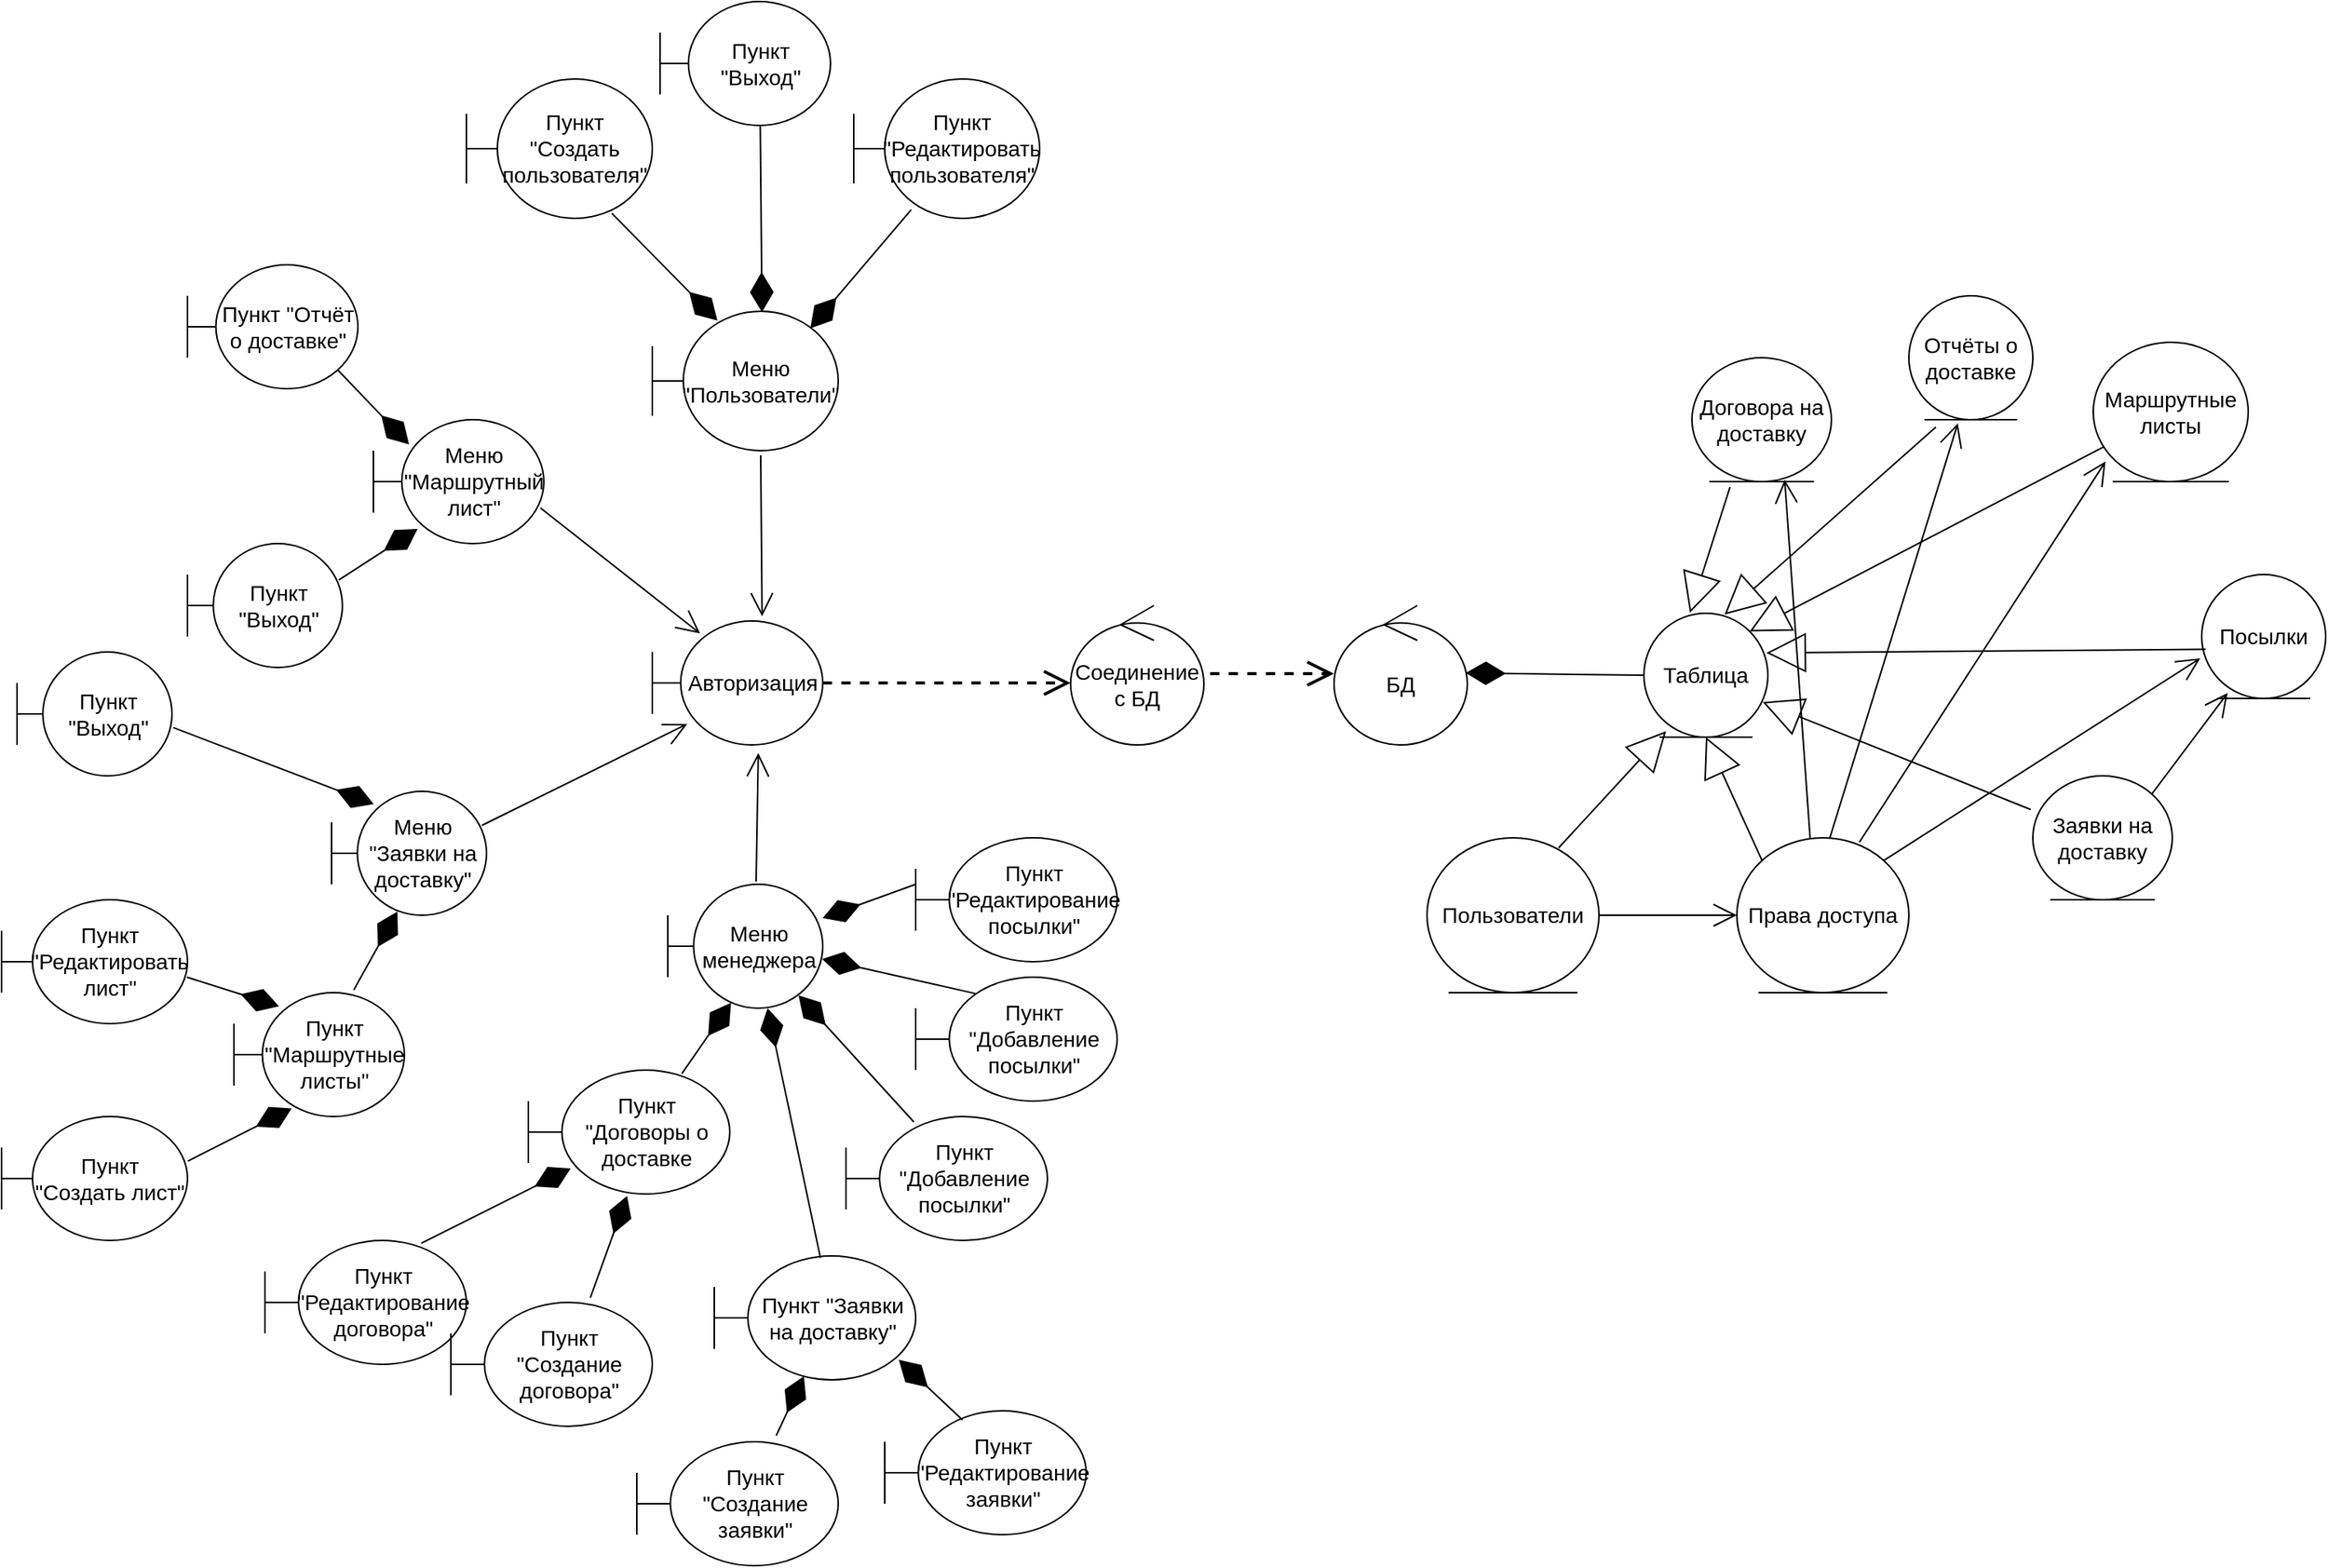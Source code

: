 <mxfile version="13.6.2" type="device"><diagram id="GuqT3g2AuhsMpUwHcC_b" name="Страница 1"><mxGraphModel dx="2426" dy="1391" grid="1" gridSize="10" guides="1" tooltips="1" connect="1" arrows="1" fold="1" page="1" pageScale="1" pageWidth="827" pageHeight="1169" math="0" shadow="0"><root><mxCell id="0"/><mxCell id="1" parent="0"/><mxCell id="ktwgExww3bDoa74GAL3X-3" value="Соединение с БД" style="ellipse;shape=umlControl;whiteSpace=wrap;html=1;fontSize=14;" vertex="1" parent="1"><mxGeometry x="840" y="560" width="86" height="90" as="geometry"/></mxCell><mxCell id="ktwgExww3bDoa74GAL3X-6" style="edgeStyle=orthogonalEdgeStyle;rounded=0;orthogonalLoop=1;jettySize=auto;html=1;entryX=0;entryY=0.556;entryDx=0;entryDy=0;entryPerimeter=0;endArrow=open;endFill=0;dashed=1;fontSize=14;endSize=13;strokeWidth=2;" edge="1" parent="1" source="ktwgExww3bDoa74GAL3X-4" target="ktwgExww3bDoa74GAL3X-3"><mxGeometry relative="1" as="geometry"><mxPoint x="770.8" y="610" as="targetPoint"/></mxGeometry></mxCell><mxCell id="ktwgExww3bDoa74GAL3X-4" value="Авторизация" style="shape=umlBoundary;whiteSpace=wrap;html=1;fontSize=14;" vertex="1" parent="1"><mxGeometry x="570" y="570" width="110" height="80" as="geometry"/></mxCell><mxCell id="ktwgExww3bDoa74GAL3X-7" value="Меню менеджера" style="shape=umlBoundary;whiteSpace=wrap;html=1;fontSize=14;" vertex="1" parent="1"><mxGeometry x="580" y="740" width="100" height="80" as="geometry"/></mxCell><mxCell id="ktwgExww3bDoa74GAL3X-9" value="Меню &quot;Маршрутный лист&quot;" style="shape=umlBoundary;whiteSpace=wrap;html=1;fontSize=14;" vertex="1" parent="1"><mxGeometry x="390" y="440" width="110" height="80" as="geometry"/></mxCell><mxCell id="ktwgExww3bDoa74GAL3X-10" value="Меню &quot;Пользователи&quot;" style="shape=umlBoundary;whiteSpace=wrap;html=1;fontSize=14;" vertex="1" parent="1"><mxGeometry x="570" y="370" width="120" height="90" as="geometry"/></mxCell><mxCell id="ktwgExww3bDoa74GAL3X-13" value="" style="endArrow=open;html=1;exitX=0.57;exitY=-0.022;exitDx=0;exitDy=0;exitPerimeter=0;entryX=0.622;entryY=1.066;entryDx=0;entryDy=0;entryPerimeter=0;endFill=0;fontSize=14;endSize=13;" edge="1" parent="1" source="ktwgExww3bDoa74GAL3X-7" target="ktwgExww3bDoa74GAL3X-4"><mxGeometry width="50" height="50" relative="1" as="geometry"><mxPoint x="470" y="600" as="sourcePoint"/><mxPoint x="520" y="550" as="targetPoint"/></mxGeometry></mxCell><mxCell id="ktwgExww3bDoa74GAL3X-14" value="Меню &quot;Заявки на доставку&quot;" style="shape=umlBoundary;whiteSpace=wrap;html=1;fontSize=14;" vertex="1" parent="1"><mxGeometry x="363" y="680" width="100" height="80" as="geometry"/></mxCell><mxCell id="ktwgExww3bDoa74GAL3X-16" value="" style="endArrow=open;html=1;exitX=0.98;exitY=0.713;exitDx=0;exitDy=0;exitPerimeter=0;entryX=0.28;entryY=0.1;entryDx=0;entryDy=0;entryPerimeter=0;endFill=0;fontSize=14;endSize=13;" edge="1" parent="1" source="ktwgExww3bDoa74GAL3X-9" target="ktwgExww3bDoa74GAL3X-4"><mxGeometry width="50" height="50" relative="1" as="geometry"><mxPoint x="470" y="600" as="sourcePoint"/><mxPoint x="520" y="550" as="targetPoint"/></mxGeometry></mxCell><mxCell id="ktwgExww3bDoa74GAL3X-17" value="" style="endArrow=open;html=1;endFill=0;entryX=0.205;entryY=0.831;entryDx=0;entryDy=0;entryPerimeter=0;fontSize=14;endSize=13;" edge="1" parent="1" target="ktwgExww3bDoa74GAL3X-4"><mxGeometry width="50" height="50" relative="1" as="geometry"><mxPoint x="460" y="702" as="sourcePoint"/><mxPoint x="560" y="612" as="targetPoint"/></mxGeometry></mxCell><mxCell id="ktwgExww3bDoa74GAL3X-18" value="" style="endArrow=open;html=1;exitX=0.583;exitY=1.033;exitDx=0;exitDy=0;exitPerimeter=0;endFill=0;fontSize=14;endSize=13;entryX=0.644;entryY=-0.037;entryDx=0;entryDy=0;entryPerimeter=0;" edge="1" parent="1" source="ktwgExww3bDoa74GAL3X-10" target="ktwgExww3bDoa74GAL3X-4"><mxGeometry width="50" height="50" relative="1" as="geometry"><mxPoint x="498" y="507.04" as="sourcePoint"/><mxPoint x="660" y="540" as="targetPoint"/></mxGeometry></mxCell><mxCell id="ktwgExww3bDoa74GAL3X-19" value="Пункт &quot;Создать пользователя&quot;" style="shape=umlBoundary;whiteSpace=wrap;html=1;fontSize=14;" vertex="1" parent="1"><mxGeometry x="450" y="220" width="120" height="90" as="geometry"/></mxCell><mxCell id="ktwgExww3bDoa74GAL3X-20" value="Пункт &quot;Редактировать пользователя&quot;" style="shape=umlBoundary;whiteSpace=wrap;html=1;fontSize=14;" vertex="1" parent="1"><mxGeometry x="700" y="220" width="120" height="90" as="geometry"/></mxCell><mxCell id="ktwgExww3bDoa74GAL3X-21" value="" style="endArrow=diamondThin;html=1;exitX=0.782;exitY=0.963;exitDx=0;exitDy=0;exitPerimeter=0;entryX=0.35;entryY=0.067;entryDx=0;entryDy=0;entryPerimeter=0;endFill=1;endSize=23;fontSize=14;" edge="1" parent="1" source="ktwgExww3bDoa74GAL3X-19" target="ktwgExww3bDoa74GAL3X-10"><mxGeometry width="50" height="50" relative="1" as="geometry"><mxPoint x="649.96" y="472.97" as="sourcePoint"/><mxPoint x="640" y="581.04" as="targetPoint"/></mxGeometry></mxCell><mxCell id="ktwgExww3bDoa74GAL3X-22" value="" style="endArrow=diamondThin;html=1;exitX=0.309;exitY=0.938;exitDx=0;exitDy=0;exitPerimeter=0;entryX=0.85;entryY=0.122;entryDx=0;entryDy=0;entryPerimeter=0;endFill=1;endSize=23;fontSize=14;" edge="1" parent="1" source="ktwgExww3bDoa74GAL3X-20" target="ktwgExww3bDoa74GAL3X-10"><mxGeometry width="50" height="50" relative="1" as="geometry"><mxPoint x="649.96" y="472.97" as="sourcePoint"/><mxPoint x="640" y="581.04" as="targetPoint"/></mxGeometry></mxCell><mxCell id="ktwgExww3bDoa74GAL3X-23" value="Пункт &quot;Выход&quot;" style="shape=umlBoundary;whiteSpace=wrap;html=1;fontSize=14;" vertex="1" parent="1"><mxGeometry x="575" y="170" width="110" height="80" as="geometry"/></mxCell><mxCell id="ktwgExww3bDoa74GAL3X-24" value="" style="endArrow=diamondThin;html=1;exitX=0.588;exitY=1.007;exitDx=0;exitDy=0;exitPerimeter=0;entryX=0.59;entryY=0.007;entryDx=0;entryDy=0;entryPerimeter=0;endFill=1;endSize=23;fontSize=14;" edge="1" parent="1" source="ktwgExww3bDoa74GAL3X-23" target="ktwgExww3bDoa74GAL3X-10"><mxGeometry width="50" height="50" relative="1" as="geometry"><mxPoint x="743.99" y="305.04" as="sourcePoint"/><mxPoint x="682" y="390.98" as="targetPoint"/></mxGeometry></mxCell><mxCell id="ktwgExww3bDoa74GAL3X-25" value="Пункт &quot;Отчёт о доставке&quot;" style="shape=umlBoundary;whiteSpace=wrap;html=1;fontSize=14;" vertex="1" parent="1"><mxGeometry x="270" y="340" width="110" height="80" as="geometry"/></mxCell><mxCell id="ktwgExww3bDoa74GAL3X-26" value="Пункт &quot;Выход&quot;" style="shape=umlBoundary;whiteSpace=wrap;html=1;fontSize=14;" vertex="1" parent="1"><mxGeometry x="270" y="520" width="100" height="80" as="geometry"/></mxCell><mxCell id="ktwgExww3bDoa74GAL3X-29" value="" style="endArrow=diamondThin;html=1;exitX=0.885;exitY=0.853;exitDx=0;exitDy=0;exitPerimeter=0;endFill=1;endSize=23;fontSize=14;" edge="1" parent="1" source="ktwgExww3bDoa74GAL3X-25"><mxGeometry width="50" height="50" relative="1" as="geometry"><mxPoint x="563.84" y="326.67" as="sourcePoint"/><mxPoint x="413" y="456" as="targetPoint"/></mxGeometry></mxCell><mxCell id="ktwgExww3bDoa74GAL3X-30" value="" style="endArrow=diamondThin;html=1;exitX=0.976;exitY=0.294;exitDx=0;exitDy=0;exitPerimeter=0;entryX=0.259;entryY=0.882;entryDx=0;entryDy=0;entryPerimeter=0;endFill=1;endSize=23;fontSize=14;" edge="1" parent="1" source="ktwgExww3bDoa74GAL3X-26" target="ktwgExww3bDoa74GAL3X-9"><mxGeometry width="50" height="50" relative="1" as="geometry"><mxPoint x="573.84" y="336.67" as="sourcePoint"/><mxPoint x="642" y="406.03" as="targetPoint"/></mxGeometry></mxCell><mxCell id="ktwgExww3bDoa74GAL3X-31" value="Пункт &quot;Маршрутные листы&quot;" style="shape=umlBoundary;whiteSpace=wrap;html=1;fontSize=14;" vertex="1" parent="1"><mxGeometry x="300" y="810" width="110" height="80" as="geometry"/></mxCell><mxCell id="ktwgExww3bDoa74GAL3X-32" value="" style="endArrow=diamondThin;html=1;exitX=0.703;exitY=-0.022;exitDx=0;exitDy=0;exitPerimeter=0;entryX=0.425;entryY=0.971;entryDx=0;entryDy=0;entryPerimeter=0;endFill=1;endSize=23;fontSize=14;" edge="1" parent="1" source="ktwgExww3bDoa74GAL3X-31" target="ktwgExww3bDoa74GAL3X-14"><mxGeometry width="50" height="50" relative="1" as="geometry"><mxPoint x="377.6" y="553.52" as="sourcePoint"/><mxPoint x="428.49" y="520.56" as="targetPoint"/></mxGeometry></mxCell><mxCell id="ktwgExww3bDoa74GAL3X-33" value="Пункт &quot;Редактировать лист&quot;" style="shape=umlBoundary;whiteSpace=wrap;html=1;fontSize=14;" vertex="1" parent="1"><mxGeometry x="150" y="750" width="120" height="80" as="geometry"/></mxCell><mxCell id="ktwgExww3bDoa74GAL3X-34" value="Пункт &quot;Создать лист&quot;" style="shape=umlBoundary;whiteSpace=wrap;html=1;fontSize=14;" vertex="1" parent="1"><mxGeometry x="150" y="890" width="120" height="80" as="geometry"/></mxCell><mxCell id="ktwgExww3bDoa74GAL3X-35" value="" style="endArrow=diamondThin;html=1;endFill=1;endSize=23;fontSize=14;entryX=0.264;entryY=0.11;entryDx=0;entryDy=0;entryPerimeter=0;exitX=0.997;exitY=0.625;exitDx=0;exitDy=0;exitPerimeter=0;" edge="1" parent="1" source="ktwgExww3bDoa74GAL3X-33" target="ktwgExww3bDoa74GAL3X-31"><mxGeometry width="50" height="50" relative="1" as="geometry"><mxPoint x="261" y="790" as="sourcePoint"/><mxPoint x="360" y="730" as="targetPoint"/></mxGeometry></mxCell><mxCell id="ktwgExww3bDoa74GAL3X-36" value="" style="endArrow=diamondThin;html=1;exitX=1.002;exitY=0.36;exitDx=0;exitDy=0;exitPerimeter=0;entryX=0.339;entryY=0.934;entryDx=0;entryDy=0;entryPerimeter=0;endFill=1;endSize=23;fontSize=14;" edge="1" parent="1" source="ktwgExww3bDoa74GAL3X-34" target="ktwgExww3bDoa74GAL3X-31"><mxGeometry width="50" height="50" relative="1" as="geometry"><mxPoint x="397.33" y="828.24" as="sourcePoint"/><mxPoint x="425.5" y="777.68" as="targetPoint"/></mxGeometry></mxCell><mxCell id="ktwgExww3bDoa74GAL3X-37" value="Пункт &quot;Редактирование посылки&quot;" style="shape=umlBoundary;whiteSpace=wrap;html=1;fontSize=14;" vertex="1" parent="1"><mxGeometry x="740" y="710" width="130" height="80" as="geometry"/></mxCell><mxCell id="ktwgExww3bDoa74GAL3X-38" value="Пункт &quot;Выход&quot;" style="shape=umlBoundary;whiteSpace=wrap;html=1;fontSize=14;" vertex="1" parent="1"><mxGeometry x="160" y="590" width="100" height="80" as="geometry"/></mxCell><mxCell id="ktwgExww3bDoa74GAL3X-39" value="" style="endArrow=diamondThin;html=1;endFill=1;endSize=23;fontSize=14;entryX=0.272;entryY=0.103;entryDx=0;entryDy=0;entryPerimeter=0;exitX=1.008;exitY=0.61;exitDx=0;exitDy=0;exitPerimeter=0;" edge="1" parent="1" source="ktwgExww3bDoa74GAL3X-38" target="ktwgExww3bDoa74GAL3X-14"><mxGeometry width="50" height="50" relative="1" as="geometry"><mxPoint x="279.64" y="810" as="sourcePoint"/><mxPoint x="339.04" y="828.8" as="targetPoint"/></mxGeometry></mxCell><mxCell id="ktwgExww3bDoa74GAL3X-40" value="Пункт &quot;Добавление посылки&quot;" style="shape=umlBoundary;whiteSpace=wrap;html=1;fontSize=14;" vertex="1" parent="1"><mxGeometry x="740" y="800" width="130" height="80" as="geometry"/></mxCell><mxCell id="ktwgExww3bDoa74GAL3X-41" value="Пункт &quot;Добавление посылки&quot;" style="shape=umlBoundary;whiteSpace=wrap;html=1;fontSize=14;" vertex="1" parent="1"><mxGeometry x="695" y="890" width="130" height="80" as="geometry"/></mxCell><mxCell id="ktwgExww3bDoa74GAL3X-42" value="" style="endArrow=diamondThin;html=1;exitX=0;exitY=0.375;exitDx=0;exitDy=0;exitPerimeter=0;endFill=1;endSize=23;fontSize=14;" edge="1" parent="1" source="ktwgExww3bDoa74GAL3X-37" target="ktwgExww3bDoa74GAL3X-7"><mxGeometry width="50" height="50" relative="1" as="geometry"><mxPoint x="387.33" y="818.24" as="sourcePoint"/><mxPoint x="670" y="720" as="targetPoint"/></mxGeometry></mxCell><mxCell id="ktwgExww3bDoa74GAL3X-43" value="" style="endArrow=diamondThin;html=1;exitX=0.296;exitY=0.132;exitDx=0;exitDy=0;exitPerimeter=0;endFill=1;endSize=23;fontSize=14;entryX=0.996;entryY=0.603;entryDx=0;entryDy=0;entryPerimeter=0;" edge="1" parent="1" source="ktwgExww3bDoa74GAL3X-40" target="ktwgExww3bDoa74GAL3X-7"><mxGeometry width="50" height="50" relative="1" as="geometry"><mxPoint x="750" y="750" as="sourcePoint"/><mxPoint x="690" y="771.818" as="targetPoint"/></mxGeometry></mxCell><mxCell id="ktwgExww3bDoa74GAL3X-44" value="" style="endArrow=diamondThin;html=1;exitX=0.337;exitY=0.044;exitDx=0;exitDy=0;exitPerimeter=0;endFill=1;endSize=23;fontSize=14;entryX=0.844;entryY=0.897;entryDx=0;entryDy=0;entryPerimeter=0;" edge="1" parent="1" source="ktwgExww3bDoa74GAL3X-41" target="ktwgExww3bDoa74GAL3X-7"><mxGeometry width="50" height="50" relative="1" as="geometry"><mxPoint x="788.48" y="820.56" as="sourcePoint"/><mxPoint x="689.6" y="798.24" as="targetPoint"/></mxGeometry></mxCell><mxCell id="ktwgExww3bDoa74GAL3X-45" value="Пункт &quot;Договоры о доставке" style="shape=umlBoundary;whiteSpace=wrap;html=1;fontSize=14;" vertex="1" parent="1"><mxGeometry x="490" y="860" width="130" height="80" as="geometry"/></mxCell><mxCell id="ktwgExww3bDoa74GAL3X-46" value="" style="endArrow=diamondThin;html=1;exitX=0.762;exitY=0.029;exitDx=0;exitDy=0;exitPerimeter=0;endFill=1;endSize=23;fontSize=14;entryX=0.408;entryY=0.956;entryDx=0;entryDy=0;entryPerimeter=0;" edge="1" parent="1" source="ktwgExww3bDoa74GAL3X-45" target="ktwgExww3bDoa74GAL3X-7"><mxGeometry width="50" height="50" relative="1" as="geometry"><mxPoint x="723.81" y="893.52" as="sourcePoint"/><mxPoint x="674.4" y="821.76" as="targetPoint"/></mxGeometry></mxCell><mxCell id="ktwgExww3bDoa74GAL3X-47" value="Пункт &quot;Редактирование договора&quot;" style="shape=umlBoundary;whiteSpace=wrap;html=1;fontSize=14;" vertex="1" parent="1"><mxGeometry x="320" y="970" width="130" height="80" as="geometry"/></mxCell><mxCell id="ktwgExww3bDoa74GAL3X-48" value="Пункт &quot;Создание договора&quot;" style="shape=umlBoundary;whiteSpace=wrap;html=1;fontSize=14;" vertex="1" parent="1"><mxGeometry x="440" y="1010" width="130" height="80" as="geometry"/></mxCell><mxCell id="ktwgExww3bDoa74GAL3X-49" value="" style="endArrow=diamondThin;html=1;exitX=0.776;exitY=0.022;exitDx=0;exitDy=0;exitPerimeter=0;endFill=1;endSize=23;fontSize=14;entryX=0.21;entryY=0.794;entryDx=0;entryDy=0;entryPerimeter=0;" edge="1" parent="1" source="ktwgExww3bDoa74GAL3X-47" target="ktwgExww3bDoa74GAL3X-45"><mxGeometry width="50" height="50" relative="1" as="geometry"><mxPoint x="599.06" y="872.32" as="sourcePoint"/><mxPoint x="630.8" y="826.48" as="targetPoint"/></mxGeometry></mxCell><mxCell id="ktwgExww3bDoa74GAL3X-50" value="" style="endArrow=diamondThin;html=1;endFill=1;endSize=23;fontSize=14;entryX=0.49;entryY=1.015;entryDx=0;entryDy=0;entryPerimeter=0;" edge="1" parent="1" target="ktwgExww3bDoa74GAL3X-45"><mxGeometry width="50" height="50" relative="1" as="geometry"><mxPoint x="530" y="1007" as="sourcePoint"/><mxPoint x="630.8" y="826.48" as="targetPoint"/></mxGeometry></mxCell><mxCell id="ktwgExww3bDoa74GAL3X-51" value="Пункт &quot;Заявки на доставку&quot;" style="shape=umlBoundary;whiteSpace=wrap;html=1;fontSize=14;" vertex="1" parent="1"><mxGeometry x="610" y="980" width="130" height="80" as="geometry"/></mxCell><mxCell id="ktwgExww3bDoa74GAL3X-52" value="" style="endArrow=diamondThin;html=1;exitX=0.527;exitY=0.015;exitDx=0;exitDy=0;exitPerimeter=0;endFill=1;endSize=23;fontSize=14;entryX=0.644;entryY=1;entryDx=0;entryDy=0;entryPerimeter=0;" edge="1" parent="1" source="ktwgExww3bDoa74GAL3X-51" target="ktwgExww3bDoa74GAL3X-7"><mxGeometry width="50" height="50" relative="1" as="geometry"><mxPoint x="748.81" y="903.52" as="sourcePoint"/><mxPoint x="674.4" y="821.76" as="targetPoint"/></mxGeometry></mxCell><mxCell id="ktwgExww3bDoa74GAL3X-53" value="Пункт &quot;Создание заявки&quot;" style="shape=umlBoundary;whiteSpace=wrap;html=1;fontSize=14;" vertex="1" parent="1"><mxGeometry x="560" y="1100" width="130" height="80" as="geometry"/></mxCell><mxCell id="ktwgExww3bDoa74GAL3X-54" value="Пункт &quot;Редактирование заявки&quot;" style="shape=umlBoundary;whiteSpace=wrap;html=1;fontSize=14;" vertex="1" parent="1"><mxGeometry x="720" y="1080" width="130" height="80" as="geometry"/></mxCell><mxCell id="ktwgExww3bDoa74GAL3X-55" value="" style="endArrow=diamondThin;html=1;exitX=0.386;exitY=0.074;exitDx=0;exitDy=0;exitPerimeter=0;endFill=1;endSize=23;fontSize=14;entryX=0.916;entryY=0.838;entryDx=0;entryDy=0;entryPerimeter=0;" edge="1" parent="1" source="ktwgExww3bDoa74GAL3X-54" target="ktwgExww3bDoa74GAL3X-51"><mxGeometry width="50" height="50" relative="1" as="geometry"><mxPoint x="688.51" y="991.2" as="sourcePoint"/><mxPoint x="654.4" y="830" as="targetPoint"/></mxGeometry></mxCell><mxCell id="ktwgExww3bDoa74GAL3X-56" value="" style="endArrow=diamondThin;html=1;endFill=1;endSize=23;fontSize=14;entryX=0.445;entryY=0.971;entryDx=0;entryDy=0;entryPerimeter=0;" edge="1" parent="1" target="ktwgExww3bDoa74GAL3X-51"><mxGeometry width="50" height="50" relative="1" as="geometry"><mxPoint x="650" y="1096" as="sourcePoint"/><mxPoint x="739.08" y="1057.04" as="targetPoint"/></mxGeometry></mxCell><mxCell id="ktwgExww3bDoa74GAL3X-57" value="БД" style="ellipse;shape=umlControl;whiteSpace=wrap;html=1;fontSize=14;" vertex="1" parent="1"><mxGeometry x="1010" y="560" width="86" height="90" as="geometry"/></mxCell><mxCell id="ktwgExww3bDoa74GAL3X-59" style="edgeStyle=orthogonalEdgeStyle;rounded=0;orthogonalLoop=1;jettySize=auto;html=1;endArrow=open;endFill=0;dashed=1;fontSize=14;endSize=13;strokeWidth=2;" edge="1" parent="1"><mxGeometry relative="1" as="geometry"><mxPoint x="930" y="604" as="sourcePoint"/><mxPoint x="1010" y="604" as="targetPoint"/><Array as="points"><mxPoint x="990" y="604"/><mxPoint x="990" y="604"/></Array></mxGeometry></mxCell><mxCell id="ktwgExww3bDoa74GAL3X-60" value="Таблица" style="ellipse;shape=umlEntity;whiteSpace=wrap;html=1;fontSize=14;" vertex="1" parent="1"><mxGeometry x="1210" y="565" width="80" height="80" as="geometry"/></mxCell><mxCell id="ktwgExww3bDoa74GAL3X-61" value="" style="endArrow=diamondThin;html=1;exitX=0;exitY=0.5;exitDx=0;exitDy=0;endFill=1;endSize=23;fontSize=14;entryX=0.988;entryY=0.484;entryDx=0;entryDy=0;entryPerimeter=0;" edge="1" parent="1" source="ktwgExww3bDoa74GAL3X-60" target="ktwgExww3bDoa74GAL3X-57"><mxGeometry width="50" height="50" relative="1" as="geometry"><mxPoint x="1180" y="599.09" as="sourcePoint"/><mxPoint x="1120" y="620.908" as="targetPoint"/></mxGeometry></mxCell><mxCell id="ktwgExww3bDoa74GAL3X-70" style="edgeStyle=orthogonalEdgeStyle;rounded=0;orthogonalLoop=1;jettySize=auto;html=1;entryX=0;entryY=0.5;entryDx=0;entryDy=0;endArrow=open;endFill=0;endSize=13;strokeWidth=1;fontSize=14;" edge="1" parent="1" source="ktwgExww3bDoa74GAL3X-62" target="ktwgExww3bDoa74GAL3X-68"><mxGeometry relative="1" as="geometry"/></mxCell><mxCell id="ktwgExww3bDoa74GAL3X-62" value="Пользователи" style="ellipse;shape=umlEntity;whiteSpace=wrap;html=1;fontSize=14;" vertex="1" parent="1"><mxGeometry x="1070" y="710" width="111" height="100" as="geometry"/></mxCell><mxCell id="ktwgExww3bDoa74GAL3X-63" value="Посылки" style="ellipse;shape=umlEntity;whiteSpace=wrap;html=1;fontSize=14;" vertex="1" parent="1"><mxGeometry x="1570" y="540" width="80" height="80" as="geometry"/></mxCell><mxCell id="ktwgExww3bDoa74GAL3X-64" value="Маршрутные листы" style="ellipse;shape=umlEntity;whiteSpace=wrap;html=1;fontSize=14;" vertex="1" parent="1"><mxGeometry x="1500" y="390" width="100" height="90" as="geometry"/></mxCell><mxCell id="ktwgExww3bDoa74GAL3X-65" value="Отчёты о доставке" style="ellipse;shape=umlEntity;whiteSpace=wrap;html=1;fontSize=14;" vertex="1" parent="1"><mxGeometry x="1381" y="360" width="80" height="80" as="geometry"/></mxCell><mxCell id="ktwgExww3bDoa74GAL3X-66" value="Договора на доставку" style="ellipse;shape=umlEntity;whiteSpace=wrap;html=1;fontSize=14;" vertex="1" parent="1"><mxGeometry x="1241" y="400" width="90" height="80" as="geometry"/></mxCell><mxCell id="ktwgExww3bDoa74GAL3X-67" value="Заявки на доставку" style="ellipse;shape=umlEntity;whiteSpace=wrap;html=1;fontSize=14;" vertex="1" parent="1"><mxGeometry x="1461" y="670" width="90" height="80" as="geometry"/></mxCell><mxCell id="ktwgExww3bDoa74GAL3X-68" value="Права доступа" style="ellipse;shape=umlEntity;whiteSpace=wrap;html=1;fontSize=14;" vertex="1" parent="1"><mxGeometry x="1270" y="710" width="111" height="100" as="geometry"/></mxCell><mxCell id="ktwgExww3bDoa74GAL3X-69" value="" style="endArrow=block;html=1;exitX=0.765;exitY=0.065;exitDx=0;exitDy=0;endFill=0;endSize=23;fontSize=14;entryX=0.179;entryY=0.952;entryDx=0;entryDy=0;exitPerimeter=0;entryPerimeter=0;" edge="1" parent="1" source="ktwgExww3bDoa74GAL3X-62" target="ktwgExww3bDoa74GAL3X-60"><mxGeometry width="50" height="50" relative="1" as="geometry"><mxPoint x="1220.0" y="615" as="sourcePoint"/><mxPoint x="1104.968" y="613.56" as="targetPoint"/></mxGeometry></mxCell><mxCell id="ktwgExww3bDoa74GAL3X-72" value="" style="endArrow=open;html=1;strokeWidth=1;fontSize=14;entryX=-0.012;entryY=0.676;entryDx=0;entryDy=0;entryPerimeter=0;endSize=13;endFill=0;exitX=1;exitY=0;exitDx=0;exitDy=0;" edge="1" parent="1" source="ktwgExww3bDoa74GAL3X-68" target="ktwgExww3bDoa74GAL3X-63"><mxGeometry width="50" height="50" relative="1" as="geometry"><mxPoint x="1353" y="713" as="sourcePoint"/><mxPoint x="1290" y="710" as="targetPoint"/></mxGeometry></mxCell><mxCell id="ktwgExww3bDoa74GAL3X-73" value="" style="endArrow=open;html=1;strokeWidth=1;fontSize=14;entryX=0.209;entryY=0.956;entryDx=0;entryDy=0;entryPerimeter=0;exitX=1;exitY=0;exitDx=0;exitDy=0;endSize=13;endFill=0;" edge="1" parent="1" source="ktwgExww3bDoa74GAL3X-67" target="ktwgExww3bDoa74GAL3X-63"><mxGeometry width="50" height="50" relative="1" as="geometry"><mxPoint x="1374.903" y="734.788" as="sourcePoint"/><mxPoint x="1579.04" y="604.08" as="targetPoint"/></mxGeometry></mxCell><mxCell id="ktwgExww3bDoa74GAL3X-74" value="" style="endArrow=open;html=1;strokeWidth=1;fontSize=14;entryX=0.079;entryY=0.856;entryDx=0;entryDy=0;entryPerimeter=0;exitX=0.712;exitY=0.029;exitDx=0;exitDy=0;endSize=13;endFill=0;exitPerimeter=0;" edge="1" parent="1" source="ktwgExww3bDoa74GAL3X-68" target="ktwgExww3bDoa74GAL3X-64"><mxGeometry width="50" height="50" relative="1" as="geometry"><mxPoint x="1374.903" y="734.788" as="sourcePoint"/><mxPoint x="1579.04" y="604.08" as="targetPoint"/></mxGeometry></mxCell><mxCell id="ktwgExww3bDoa74GAL3X-75" value="" style="endArrow=open;html=1;strokeWidth=1;fontSize=14;entryX=0.395;entryY=1.029;entryDx=0;entryDy=0;entryPerimeter=0;endSize=13;endFill=0;" edge="1" parent="1" target="ktwgExww3bDoa74GAL3X-65"><mxGeometry width="50" height="50" relative="1" as="geometry"><mxPoint x="1330" y="710" as="sourcePoint"/><mxPoint x="1517.9" y="477.04" as="targetPoint"/></mxGeometry></mxCell><mxCell id="ktwgExww3bDoa74GAL3X-76" value="" style="endArrow=open;html=1;strokeWidth=1;fontSize=14;entryX=0.665;entryY=0.985;entryDx=0;entryDy=0;entryPerimeter=0;exitX=0.426;exitY=0.006;exitDx=0;exitDy=0;endSize=13;endFill=0;exitPerimeter=0;" edge="1" parent="1" source="ktwgExww3bDoa74GAL3X-68" target="ktwgExww3bDoa74GAL3X-66"><mxGeometry width="50" height="50" relative="1" as="geometry"><mxPoint x="1335.5" y="720" as="sourcePoint"/><mxPoint x="1422.6" y="452.32" as="targetPoint"/></mxGeometry></mxCell><mxCell id="ktwgExww3bDoa74GAL3X-77" value="" style="endArrow=block;html=1;exitX=0;exitY=0;exitDx=0;exitDy=0;endFill=0;endSize=23;fontSize=14;entryX=0.5;entryY=1;entryDx=0;entryDy=0;" edge="1" parent="1" source="ktwgExww3bDoa74GAL3X-68" target="ktwgExww3bDoa74GAL3X-60"><mxGeometry width="50" height="50" relative="1" as="geometry"><mxPoint x="1164.915" y="726.5" as="sourcePoint"/><mxPoint x="1234.32" y="651.16" as="targetPoint"/></mxGeometry></mxCell><mxCell id="ktwgExww3bDoa74GAL3X-78" value="" style="endArrow=block;html=1;exitX=-0.015;exitY=0.272;exitDx=0;exitDy=0;endFill=0;endSize=23;fontSize=14;entryX=0.959;entryY=0.717;entryDx=0;entryDy=0;exitPerimeter=0;entryPerimeter=0;" edge="1" parent="1" source="ktwgExww3bDoa74GAL3X-67" target="ktwgExww3bDoa74GAL3X-60"><mxGeometry width="50" height="50" relative="1" as="geometry"><mxPoint x="1296.097" y="734.788" as="sourcePoint"/><mxPoint x="1260" y="655" as="targetPoint"/></mxGeometry></mxCell><mxCell id="ktwgExww3bDoa74GAL3X-79" value="" style="endArrow=block;html=1;exitX=0.032;exitY=0.603;exitDx=0;exitDy=0;endFill=0;endSize=23;fontSize=14;entryX=0.988;entryY=0.32;entryDx=0;entryDy=0;exitPerimeter=0;entryPerimeter=0;" edge="1" parent="1" source="ktwgExww3bDoa74GAL3X-63" target="ktwgExww3bDoa74GAL3X-60"><mxGeometry width="50" height="50" relative="1" as="geometry"><mxPoint x="1469.65" y="701.76" as="sourcePoint"/><mxPoint x="1296.72" y="632.36" as="targetPoint"/></mxGeometry></mxCell><mxCell id="ktwgExww3bDoa74GAL3X-80" value="" style="endArrow=block;html=1;endFill=0;endSize=23;fontSize=14;entryX=1;entryY=0;entryDx=0;entryDy=0;" edge="1" parent="1" source="ktwgExww3bDoa74GAL3X-64" target="ktwgExww3bDoa74GAL3X-60"><mxGeometry width="50" height="50" relative="1" as="geometry"><mxPoint x="1582.56" y="598.24" as="sourcePoint"/><mxPoint x="1299.04" y="600.6" as="targetPoint"/></mxGeometry></mxCell><mxCell id="ktwgExww3bDoa74GAL3X-81" value="" style="endArrow=block;html=1;endFill=0;endSize=23;fontSize=14;entryX=0.65;entryY=0.011;entryDx=0;entryDy=0;entryPerimeter=0;exitX=0.218;exitY=1.059;exitDx=0;exitDy=0;exitPerimeter=0;" edge="1" parent="1" source="ktwgExww3bDoa74GAL3X-65" target="ktwgExww3bDoa74GAL3X-60"><mxGeometry width="50" height="50" relative="1" as="geometry"><mxPoint x="1516.743" y="467.569" as="sourcePoint"/><mxPoint x="1288.284" y="586.716" as="targetPoint"/></mxGeometry></mxCell><mxCell id="ktwgExww3bDoa74GAL3X-82" value="" style="endArrow=block;html=1;endFill=0;endSize=23;fontSize=14;entryX=0.371;entryY=-0.004;entryDx=0;entryDy=0;entryPerimeter=0;exitX=0.273;exitY=1.044;exitDx=0;exitDy=0;exitPerimeter=0;" edge="1" parent="1" source="ktwgExww3bDoa74GAL3X-66" target="ktwgExww3bDoa74GAL3X-60"><mxGeometry width="50" height="50" relative="1" as="geometry"><mxPoint x="1408.44" y="454.72" as="sourcePoint"/><mxPoint x="1272" y="575.88" as="targetPoint"/></mxGeometry></mxCell></root></mxGraphModel></diagram></mxfile>